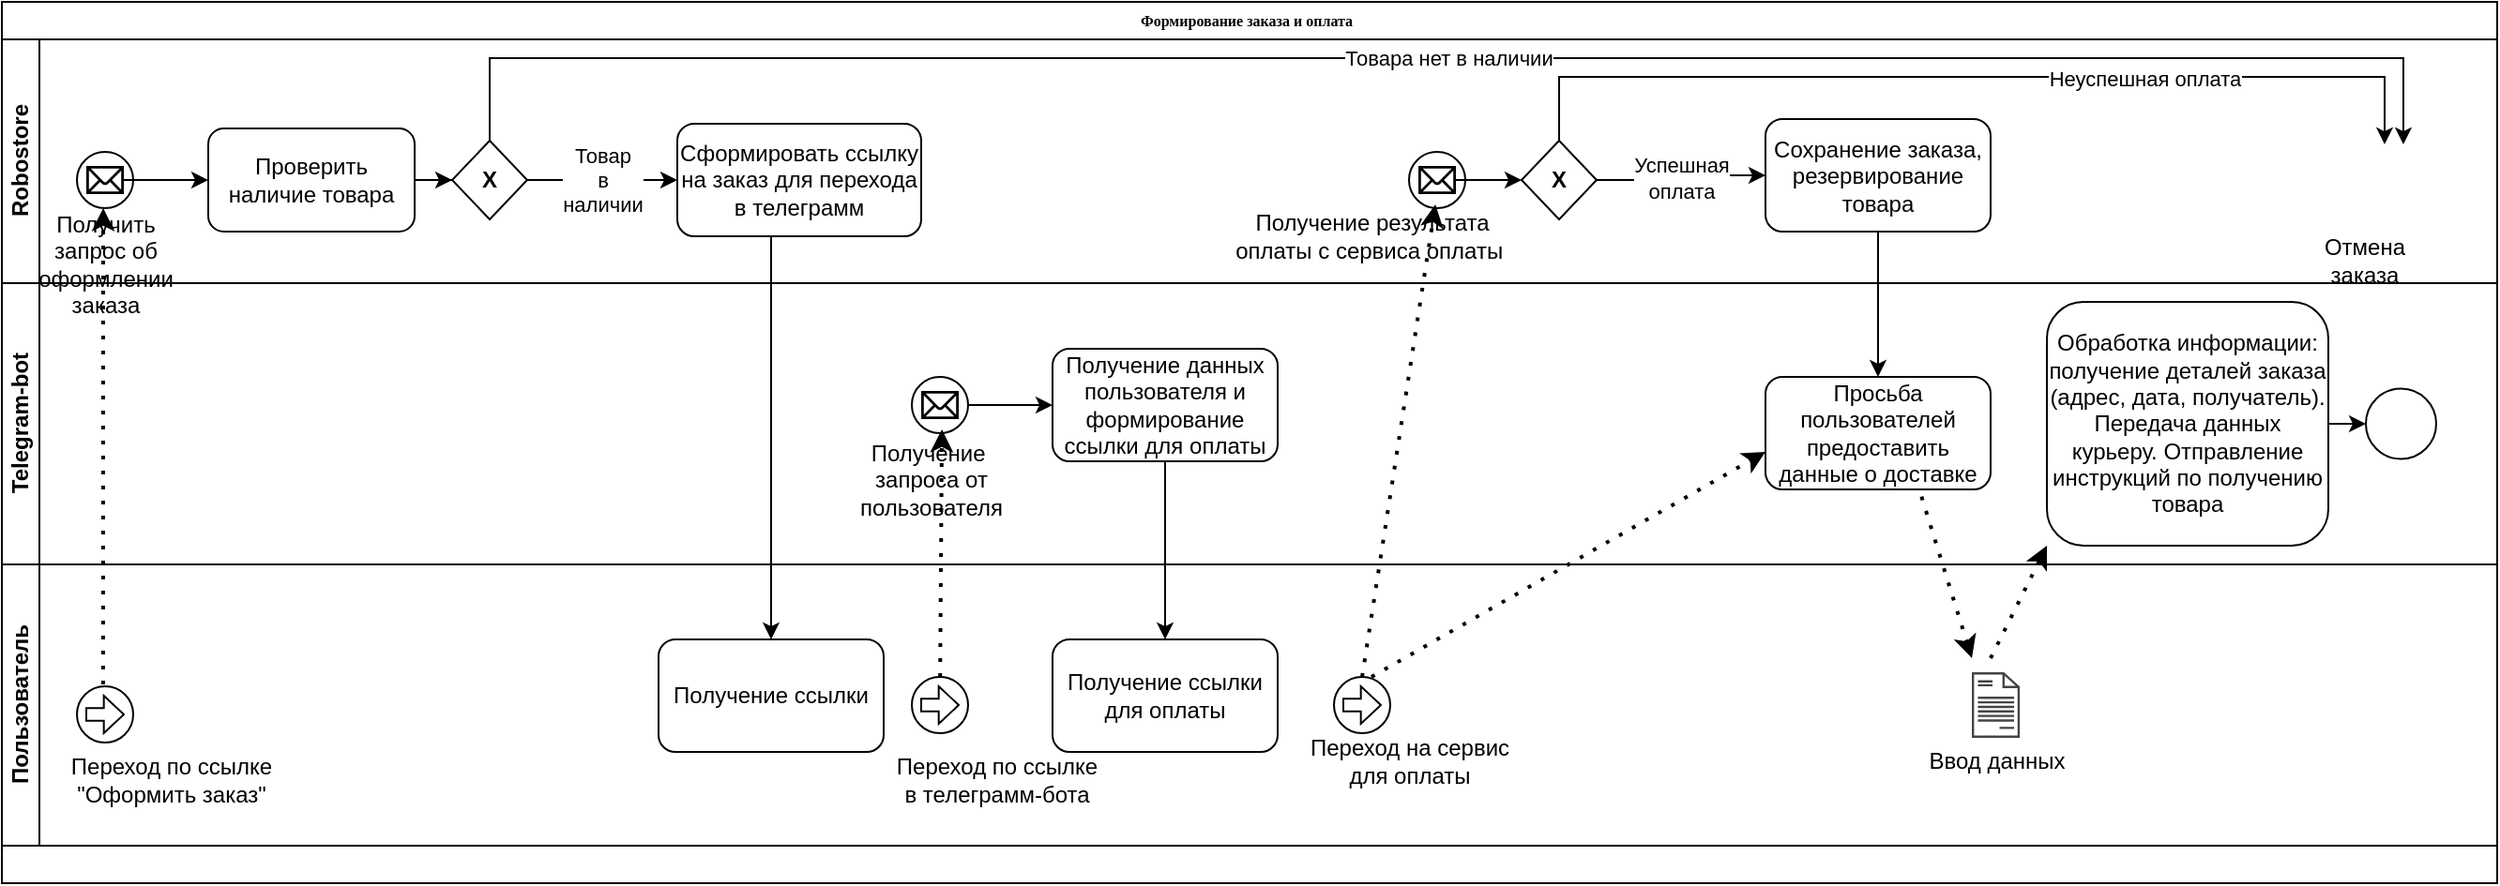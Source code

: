 <mxfile version="13.7.7" type="device"><diagram name="Page-1" id="c7488fd3-1785-93aa-aadb-54a6760d102a"><mxGraphModel dx="1422" dy="794" grid="1" gridSize="10" guides="1" tooltips="1" connect="1" arrows="1" fold="1" page="1" pageScale="1" pageWidth="1100" pageHeight="850" background="#ffffff" math="0" shadow="0"><root><mxCell id="0"/><mxCell id="1" parent="0"/><mxCell id="2b4e8129b02d487f-1" value="Формирование заказа и оплата&amp;nbsp;&amp;nbsp;" style="swimlane;html=1;childLayout=stackLayout;horizontal=1;startSize=20;horizontalStack=0;rounded=0;shadow=0;labelBackgroundColor=none;strokeWidth=1;fontFamily=Verdana;fontSize=8;align=center;" parent="1" vertex="1"><mxGeometry x="150" y="80" width="1330" height="470" as="geometry"/></mxCell><mxCell id="2b4e8129b02d487f-2" value="Robostore" style="swimlane;html=1;startSize=20;horizontal=0;" parent="2b4e8129b02d487f-1" vertex="1"><mxGeometry y="20" width="1330" height="130" as="geometry"/></mxCell><mxCell id="KtdJFyk3A5y2JP_BASc7-2" value="" style="group" vertex="1" connectable="0" parent="2b4e8129b02d487f-2"><mxGeometry x="40" y="60" width="30" height="30" as="geometry"/></mxCell><mxCell id="2b4e8129b02d487f-5" value="" style="ellipse;whiteSpace=wrap;html=1;rounded=0;shadow=0;labelBackgroundColor=none;strokeWidth=1;fontFamily=Verdana;fontSize=8;align=center;" parent="KtdJFyk3A5y2JP_BASc7-2" vertex="1"><mxGeometry width="30" height="30" as="geometry"/></mxCell><mxCell id="KtdJFyk3A5y2JP_BASc7-1" value="" style="shape=mxgraph.signs.tech.mail;html=1;pointerEvents=1;fillColor=#000000;strokeColor=none;verticalLabelPosition=bottom;verticalAlign=top;align=center;" vertex="1" parent="KtdJFyk3A5y2JP_BASc7-2"><mxGeometry x="5" y="7.5" width="20" height="15" as="geometry"/></mxCell><mxCell id="KtdJFyk3A5y2JP_BASc7-10" style="edgeStyle=orthogonalEdgeStyle;rounded=0;orthogonalLoop=1;jettySize=auto;html=1;endArrow=classic;endFill=1;" edge="1" parent="2b4e8129b02d487f-2" source="KtdJFyk3A5y2JP_BASc7-7" target="KtdJFyk3A5y2JP_BASc7-9"><mxGeometry relative="1" as="geometry"/></mxCell><mxCell id="KtdJFyk3A5y2JP_BASc7-7" value="Проверить наличие товара" style="rounded=1;whiteSpace=wrap;html=1;" vertex="1" parent="2b4e8129b02d487f-2"><mxGeometry x="110" y="47.5" width="110" height="55" as="geometry"/></mxCell><mxCell id="KtdJFyk3A5y2JP_BASc7-13" value="Товара нет в наличии" style="edgeStyle=orthogonalEdgeStyle;rounded=0;orthogonalLoop=1;jettySize=auto;html=1;endArrow=classic;endFill=1;" edge="1" parent="2b4e8129b02d487f-2" source="KtdJFyk3A5y2JP_BASc7-9" target="KtdJFyk3A5y2JP_BASc7-11"><mxGeometry relative="1" as="geometry"><Array as="points"><mxPoint x="260" y="10"/><mxPoint x="1280" y="10"/></Array></mxGeometry></mxCell><mxCell id="KtdJFyk3A5y2JP_BASc7-17" value="Товар&lt;br&gt;в&lt;br&gt;наличии" style="edgeStyle=orthogonalEdgeStyle;rounded=0;orthogonalLoop=1;jettySize=auto;html=1;entryX=0;entryY=0.5;entryDx=0;entryDy=0;endArrow=classic;endFill=1;" edge="1" parent="2b4e8129b02d487f-2" source="KtdJFyk3A5y2JP_BASc7-9" target="KtdJFyk3A5y2JP_BASc7-14"><mxGeometry relative="1" as="geometry"/></mxCell><mxCell id="KtdJFyk3A5y2JP_BASc7-9" value="&lt;b&gt;Х&lt;/b&gt;" style="rhombus;whiteSpace=wrap;html=1;container=1;" vertex="1" parent="2b4e8129b02d487f-2"><mxGeometry x="240" y="54" width="40" height="42" as="geometry"/></mxCell><mxCell id="KtdJFyk3A5y2JP_BASc7-14" value="Сформировать ссылку на заказ для перехода в телеграмм" style="rounded=1;whiteSpace=wrap;html=1;" vertex="1" parent="2b4e8129b02d487f-2"><mxGeometry x="360" y="45" width="130" height="60" as="geometry"/></mxCell><mxCell id="KtdJFyk3A5y2JP_BASc7-48" value="" style="group" vertex="1" connectable="0" parent="2b4e8129b02d487f-2"><mxGeometry x="750" y="60" width="30" height="30" as="geometry"/></mxCell><mxCell id="KtdJFyk3A5y2JP_BASc7-49" value="" style="group" vertex="1" connectable="0" parent="KtdJFyk3A5y2JP_BASc7-48"><mxGeometry width="30" height="30" as="geometry"/></mxCell><mxCell id="KtdJFyk3A5y2JP_BASc7-50" value="" style="ellipse;whiteSpace=wrap;html=1;rounded=0;shadow=0;labelBackgroundColor=none;strokeWidth=1;fontFamily=Verdana;fontSize=8;align=center;" vertex="1" parent="KtdJFyk3A5y2JP_BASc7-49"><mxGeometry width="30" height="30" as="geometry"/></mxCell><mxCell id="KtdJFyk3A5y2JP_BASc7-51" value="" style="shape=mxgraph.signs.tech.mail;html=1;pointerEvents=1;fillColor=#000000;strokeColor=none;verticalLabelPosition=bottom;verticalAlign=top;align=center;" vertex="1" parent="KtdJFyk3A5y2JP_BASc7-49"><mxGeometry x="5" y="7.5" width="20" height="15" as="geometry"/></mxCell><mxCell id="KtdJFyk3A5y2JP_BASc7-122" style="edgeStyle=orthogonalEdgeStyle;rounded=0;orthogonalLoop=1;jettySize=auto;html=1;endArrow=classic;endFill=1;" edge="1" parent="2b4e8129b02d487f-2" source="KtdJFyk3A5y2JP_BASc7-120" target="KtdJFyk3A5y2JP_BASc7-11"><mxGeometry relative="1" as="geometry"><Array as="points"><mxPoint x="830" y="20"/><mxPoint x="1270" y="20"/></Array></mxGeometry></mxCell><mxCell id="KtdJFyk3A5y2JP_BASc7-123" value="Неуспешная оплата" style="edgeLabel;html=1;align=center;verticalAlign=middle;resizable=0;points=[];" vertex="1" connectable="0" parent="KtdJFyk3A5y2JP_BASc7-122"><mxGeometry x="0.355" y="-1" relative="1" as="geometry"><mxPoint as="offset"/></mxGeometry></mxCell><mxCell id="KtdJFyk3A5y2JP_BASc7-125" value="Успешная&lt;br&gt;оплата" style="edgeStyle=orthogonalEdgeStyle;rounded=0;orthogonalLoop=1;jettySize=auto;html=1;entryX=0;entryY=0.5;entryDx=0;entryDy=0;endArrow=classic;endFill=1;" edge="1" parent="2b4e8129b02d487f-2" source="KtdJFyk3A5y2JP_BASc7-120" target="KtdJFyk3A5y2JP_BASc7-124"><mxGeometry relative="1" as="geometry"/></mxCell><mxCell id="KtdJFyk3A5y2JP_BASc7-120" value="&lt;b&gt;Х&lt;/b&gt;" style="rhombus;whiteSpace=wrap;html=1;container=1;" vertex="1" parent="2b4e8129b02d487f-2"><mxGeometry x="810" y="54" width="40" height="42" as="geometry"/></mxCell><mxCell id="KtdJFyk3A5y2JP_BASc7-124" value="Сохранение заказа, резервирование товара" style="rounded=1;whiteSpace=wrap;html=1;" vertex="1" parent="2b4e8129b02d487f-2"><mxGeometry x="940" y="42.5" width="120" height="60" as="geometry"/></mxCell><mxCell id="KtdJFyk3A5y2JP_BASc7-11" value="" style="shape=image;html=1;verticalAlign=top;verticalLabelPosition=bottom;labelBackgroundColor=#ffffff;imageAspect=0;aspect=fixed;image=https://cdn2.iconfinder.com/data/icons/font-awesome/1792/dot-circle-o-128.png" vertex="1" parent="2b4e8129b02d487f-2"><mxGeometry x="1251" y="56" width="38" height="38" as="geometry"/></mxCell><mxCell id="KtdJFyk3A5y2JP_BASc7-68" value="Получение результата &lt;br&gt;оплаты с сервиса оплаты&amp;nbsp;" style="text;html=1;align=center;verticalAlign=middle;resizable=0;points=[];autosize=1;" vertex="1" parent="2b4e8129b02d487f-2"><mxGeometry x="650" y="90" width="160" height="30" as="geometry"/></mxCell><mxCell id="KtdJFyk3A5y2JP_BASc7-12" value="Отмена &lt;br&gt;заказа" style="text;html=1;align=center;verticalAlign=middle;resizable=0;points=[];autosize=1;" vertex="1" parent="2b4e8129b02d487f-2"><mxGeometry x="1229" y="102.5" width="60" height="30" as="geometry"/></mxCell><mxCell id="KtdJFyk3A5y2JP_BASc7-4" value="Получить &lt;br&gt;запрос об &lt;br&gt;оформлении &lt;br&gt;заказа" style="text;html=1;align=center;verticalAlign=middle;resizable=0;points=[];autosize=1;" vertex="1" parent="2b4e8129b02d487f-2"><mxGeometry x="10" y="90" width="90" height="60" as="geometry"/></mxCell><mxCell id="KtdJFyk3A5y2JP_BASc7-8" style="edgeStyle=orthogonalEdgeStyle;rounded=0;orthogonalLoop=1;jettySize=auto;html=1;entryX=0;entryY=0.5;entryDx=0;entryDy=0;endArrow=classic;endFill=1;" edge="1" parent="2b4e8129b02d487f-2" source="KtdJFyk3A5y2JP_BASc7-1" target="KtdJFyk3A5y2JP_BASc7-7"><mxGeometry relative="1" as="geometry"/></mxCell><mxCell id="KtdJFyk3A5y2JP_BASc7-121" style="edgeStyle=orthogonalEdgeStyle;rounded=0;orthogonalLoop=1;jettySize=auto;html=1;endArrow=classic;endFill=1;" edge="1" parent="2b4e8129b02d487f-2" source="KtdJFyk3A5y2JP_BASc7-51" target="KtdJFyk3A5y2JP_BASc7-120"><mxGeometry relative="1" as="geometry"/></mxCell><mxCell id="2b4e8129b02d487f-3" value="Telegram-bot" style="swimlane;html=1;startSize=20;horizontal=0;" parent="2b4e8129b02d487f-1" vertex="1"><mxGeometry y="150" width="1330" height="150" as="geometry"><mxRectangle y="170" width="680" height="20" as="alternateBounds"/></mxGeometry></mxCell><mxCell id="KtdJFyk3A5y2JP_BASc7-31" style="edgeStyle=orthogonalEdgeStyle;rounded=0;orthogonalLoop=1;jettySize=auto;html=1;entryX=0;entryY=0.5;entryDx=0;entryDy=0;endArrow=classic;endFill=1;" edge="1" parent="2b4e8129b02d487f-3" source="KtdJFyk3A5y2JP_BASc7-24" target="KtdJFyk3A5y2JP_BASc7-20"><mxGeometry relative="1" as="geometry"/></mxCell><mxCell id="KtdJFyk3A5y2JP_BASc7-134" value="Обработка информации: получение деталей заказа (адрес, дата, получатель). Передача данных курьеру. Отправление инструкций по получению товара" style="rounded=1;whiteSpace=wrap;html=1;" vertex="1" parent="2b4e8129b02d487f-3"><mxGeometry x="1090" y="10" width="150" height="130" as="geometry"/></mxCell><mxCell id="KtdJFyk3A5y2JP_BASc7-20" value="Получение данных пользователя и формирование ссылки для оплаты" style="rounded=1;whiteSpace=wrap;html=1;" vertex="1" parent="2b4e8129b02d487f-3"><mxGeometry x="560" y="35" width="120" height="60" as="geometry"/></mxCell><mxCell id="KtdJFyk3A5y2JP_BASc7-133" value="" style="ellipse;whiteSpace=wrap;html=1;aspect=fixed;" vertex="1" parent="2b4e8129b02d487f-3"><mxGeometry x="1260" y="56.25" width="37.5" height="37.5" as="geometry"/></mxCell><mxCell id="KtdJFyk3A5y2JP_BASc7-128" value="Просьба пользователей предоставить данные о доставке" style="rounded=1;whiteSpace=wrap;html=1;" vertex="1" parent="2b4e8129b02d487f-3"><mxGeometry x="940" y="50" width="120" height="60" as="geometry"/></mxCell><mxCell id="KtdJFyk3A5y2JP_BASc7-29" value="Получение&amp;nbsp;&lt;br&gt;запроса от &lt;br&gt;пользователя" style="text;html=1;align=center;verticalAlign=middle;resizable=0;points=[];autosize=1;" vertex="1" parent="2b4e8129b02d487f-3"><mxGeometry x="450" y="80" width="90" height="50" as="geometry"/></mxCell><mxCell id="KtdJFyk3A5y2JP_BASc7-47" value="" style="group" vertex="1" connectable="0" parent="2b4e8129b02d487f-3"><mxGeometry x="485" y="50" width="30" height="30" as="geometry"/></mxCell><mxCell id="KtdJFyk3A5y2JP_BASc7-46" value="" style="group" vertex="1" connectable="0" parent="KtdJFyk3A5y2JP_BASc7-47"><mxGeometry width="30" height="30" as="geometry"/></mxCell><mxCell id="KtdJFyk3A5y2JP_BASc7-21" value="" style="ellipse;whiteSpace=wrap;html=1;rounded=0;shadow=0;labelBackgroundColor=none;strokeWidth=1;fontFamily=Verdana;fontSize=8;align=center;" vertex="1" parent="KtdJFyk3A5y2JP_BASc7-46"><mxGeometry width="30" height="30" as="geometry"/></mxCell><mxCell id="KtdJFyk3A5y2JP_BASc7-24" value="" style="shape=mxgraph.signs.tech.mail;html=1;pointerEvents=1;fillColor=#000000;strokeColor=none;verticalLabelPosition=bottom;verticalAlign=top;align=center;" vertex="1" parent="KtdJFyk3A5y2JP_BASc7-46"><mxGeometry x="5" y="7.5" width="20" height="15" as="geometry"/></mxCell><mxCell id="KtdJFyk3A5y2JP_BASc7-136" value="" style="endArrow=none;dashed=1;html=1;dashPattern=1 3;strokeWidth=2;entryX=0.683;entryY=1;entryDx=0;entryDy=0;entryPerimeter=0;endFill=0;startArrow=classic;startFill=1;" edge="1" parent="2b4e8129b02d487f-3" target="KtdJFyk3A5y2JP_BASc7-128"><mxGeometry width="50" height="50" relative="1" as="geometry"><mxPoint x="1050" y="200" as="sourcePoint"/><mxPoint x="1090" y="110" as="targetPoint"/></mxGeometry></mxCell><mxCell id="KtdJFyk3A5y2JP_BASc7-138" style="edgeStyle=orthogonalEdgeStyle;rounded=0;orthogonalLoop=1;jettySize=auto;html=1;startArrow=none;startFill=0;endArrow=classic;endFill=1;" edge="1" parent="2b4e8129b02d487f-3" source="KtdJFyk3A5y2JP_BASc7-134" target="KtdJFyk3A5y2JP_BASc7-133"><mxGeometry relative="1" as="geometry"><mxPoint x="1430" y="85" as="targetPoint"/></mxGeometry></mxCell><mxCell id="2b4e8129b02d487f-4" value="Пользователь" style="swimlane;html=1;startSize=20;horizontal=0;" parent="2b4e8129b02d487f-1" vertex="1"><mxGeometry y="300" width="1330" height="150" as="geometry"/></mxCell><mxCell id="KtdJFyk3A5y2JP_BASc7-6" value="" style="endArrow=classic;dashed=1;html=1;dashPattern=1 3;strokeWidth=2;entryX=0.489;entryY=0;entryDx=0;entryDy=0;entryPerimeter=0;endFill=1;" edge="1" parent="2b4e8129b02d487f-4" target="KtdJFyk3A5y2JP_BASc7-4"><mxGeometry width="50" height="50" relative="1" as="geometry"><mxPoint x="54" y="80" as="sourcePoint"/><mxPoint x="120" y="30" as="targetPoint"/></mxGeometry></mxCell><mxCell id="KtdJFyk3A5y2JP_BASc7-38" value="Получение ссылки для оплаты" style="rounded=1;whiteSpace=wrap;html=1;" vertex="1" parent="2b4e8129b02d487f-4"><mxGeometry x="560" y="40" width="120" height="60" as="geometry"/></mxCell><mxCell id="KtdJFyk3A5y2JP_BASc7-18" value="Получение ссылки" style="rounded=1;whiteSpace=wrap;html=1;" vertex="1" parent="2b4e8129b02d487f-4"><mxGeometry x="350" y="40" width="120" height="60" as="geometry"/></mxCell><mxCell id="KtdJFyk3A5y2JP_BASc7-131" value="" style="pointerEvents=1;shadow=0;dashed=0;html=1;strokeColor=none;fillColor=#434445;aspect=fixed;labelPosition=center;verticalLabelPosition=bottom;verticalAlign=top;align=center;outlineConnect=0;shape=mxgraph.vvd.document;" vertex="1" parent="2b4e8129b02d487f-4"><mxGeometry x="1050" y="57.5" width="25.55" height="35" as="geometry"/></mxCell><mxCell id="KtdJFyk3A5y2JP_BASc7-40" value="" style="group" vertex="1" connectable="0" parent="2b4e8129b02d487f-4"><mxGeometry x="485" y="60" width="30" height="30" as="geometry"/></mxCell><mxCell id="KtdJFyk3A5y2JP_BASc7-32" value="" style="ellipse;whiteSpace=wrap;html=1;aspect=fixed;" vertex="1" parent="KtdJFyk3A5y2JP_BASc7-40"><mxGeometry width="30" height="30" as="geometry"/></mxCell><mxCell id="KtdJFyk3A5y2JP_BASc7-36" value="" style="shape=singleArrow;whiteSpace=wrap;html=1;arrowWidth=0.333;arrowSize=0.533;" vertex="1" parent="KtdJFyk3A5y2JP_BASc7-40"><mxGeometry x="5" y="5" width="20" height="20" as="geometry"/></mxCell><mxCell id="KtdJFyk3A5y2JP_BASc7-54" value="" style="group" vertex="1" connectable="0" parent="2b4e8129b02d487f-4"><mxGeometry x="710" y="60" width="30" height="30" as="geometry"/></mxCell><mxCell id="KtdJFyk3A5y2JP_BASc7-52" value="" style="group" vertex="1" connectable="0" parent="KtdJFyk3A5y2JP_BASc7-54"><mxGeometry width="30" height="30" as="geometry"/></mxCell><mxCell id="KtdJFyk3A5y2JP_BASc7-41" value="" style="group" vertex="1" connectable="0" parent="KtdJFyk3A5y2JP_BASc7-52"><mxGeometry width="30" height="30" as="geometry"/></mxCell><mxCell id="KtdJFyk3A5y2JP_BASc7-42" value="" style="ellipse;whiteSpace=wrap;html=1;aspect=fixed;" vertex="1" parent="KtdJFyk3A5y2JP_BASc7-41"><mxGeometry width="30" height="30" as="geometry"/></mxCell><mxCell id="KtdJFyk3A5y2JP_BASc7-43" value="" style="shape=singleArrow;whiteSpace=wrap;html=1;arrowWidth=0.333;arrowSize=0.533;" vertex="1" parent="KtdJFyk3A5y2JP_BASc7-41"><mxGeometry x="5" y="5" width="20" height="20" as="geometry"/></mxCell><mxCell id="KtdJFyk3A5y2JP_BASc7-55" value="" style="group" vertex="1" connectable="0" parent="2b4e8129b02d487f-4"><mxGeometry x="40" y="70" width="30" height="30" as="geometry"/></mxCell><mxCell id="KtdJFyk3A5y2JP_BASc7-56" value="" style="group" vertex="1" connectable="0" parent="KtdJFyk3A5y2JP_BASc7-55"><mxGeometry width="30" height="30" as="geometry"/></mxCell><mxCell id="KtdJFyk3A5y2JP_BASc7-57" value="" style="group" vertex="1" connectable="0" parent="KtdJFyk3A5y2JP_BASc7-56"><mxGeometry width="30" height="30" as="geometry"/></mxCell><mxCell id="KtdJFyk3A5y2JP_BASc7-58" value="" style="ellipse;whiteSpace=wrap;html=1;aspect=fixed;" vertex="1" parent="KtdJFyk3A5y2JP_BASc7-57"><mxGeometry y="-5" width="30" height="30" as="geometry"/></mxCell><mxCell id="KtdJFyk3A5y2JP_BASc7-59" value="" style="shape=singleArrow;whiteSpace=wrap;html=1;arrowWidth=0.333;arrowSize=0.533;" vertex="1" parent="KtdJFyk3A5y2JP_BASc7-57"><mxGeometry x="5" width="20" height="20" as="geometry"/></mxCell><mxCell id="KtdJFyk3A5y2JP_BASc7-66" value="Переход на сервис &lt;br&gt;для оплаты" style="text;html=1;align=center;verticalAlign=middle;resizable=0;points=[];autosize=1;" vertex="1" parent="2b4e8129b02d487f-4"><mxGeometry x="690" y="90" width="120" height="30" as="geometry"/></mxCell><mxCell id="KtdJFyk3A5y2JP_BASc7-132" value="Ввод данных" style="text;html=1;align=center;verticalAlign=middle;resizable=0;points=[];autosize=1;" vertex="1" parent="2b4e8129b02d487f-4"><mxGeometry x="1017.78" y="95" width="90" height="20" as="geometry"/></mxCell><mxCell id="KtdJFyk3A5y2JP_BASc7-63" value="Переход по ссылке&lt;br&gt;&quot;Оформить заказ&quot;" style="text;html=1;align=center;verticalAlign=middle;resizable=0;points=[];autosize=1;" vertex="1" parent="2b4e8129b02d487f-4"><mxGeometry x="30" y="100" width="120" height="30" as="geometry"/></mxCell><mxCell id="KtdJFyk3A5y2JP_BASc7-65" value="Переход по ссылке &lt;br&gt;в телеграмм-бота" style="text;html=1;align=center;verticalAlign=middle;resizable=0;points=[];autosize=1;" vertex="1" parent="2b4e8129b02d487f-4"><mxGeometry x="470" y="100" width="120" height="30" as="geometry"/></mxCell><mxCell id="KtdJFyk3A5y2JP_BASc7-127" value="" style="endArrow=classic;dashed=1;html=1;dashPattern=1 3;strokeWidth=2;endFill=1;" edge="1" parent="2b4e8129b02d487f-4"><mxGeometry width="50" height="50" relative="1" as="geometry"><mxPoint x="730" y="60" as="sourcePoint"/><mxPoint x="940" y="-60" as="targetPoint"/></mxGeometry></mxCell><mxCell id="KtdJFyk3A5y2JP_BASc7-137" value="" style="endArrow=classic;dashed=1;html=1;dashPattern=1 3;strokeWidth=2;entryX=0;entryY=1;entryDx=0;entryDy=0;endFill=1;" edge="1" parent="2b4e8129b02d487f-4" target="KtdJFyk3A5y2JP_BASc7-134"><mxGeometry width="50" height="50" relative="1" as="geometry"><mxPoint x="1060" y="50" as="sourcePoint"/><mxPoint x="1110" as="targetPoint"/></mxGeometry></mxCell><mxCell id="KtdJFyk3A5y2JP_BASc7-19" style="edgeStyle=orthogonalEdgeStyle;rounded=0;orthogonalLoop=1;jettySize=auto;html=1;endArrow=classic;endFill=1;" edge="1" parent="2b4e8129b02d487f-1" source="KtdJFyk3A5y2JP_BASc7-14" target="KtdJFyk3A5y2JP_BASc7-18"><mxGeometry relative="1" as="geometry"><Array as="points"><mxPoint x="410" y="210"/><mxPoint x="410" y="210"/></Array></mxGeometry></mxCell><mxCell id="KtdJFyk3A5y2JP_BASc7-30" value="" style="endArrow=classic;dashed=1;html=1;dashPattern=1 3;strokeWidth=2;entryX=0.567;entryY=-0.04;entryDx=0;entryDy=0;entryPerimeter=0;endFill=1;" edge="1" parent="2b4e8129b02d487f-1" source="KtdJFyk3A5y2JP_BASc7-32" target="KtdJFyk3A5y2JP_BASc7-29"><mxGeometry width="50" height="50" relative="1" as="geometry"><mxPoint x="501" y="400" as="sourcePoint"/><mxPoint x="530" y="350" as="targetPoint"/></mxGeometry></mxCell><mxCell id="KtdJFyk3A5y2JP_BASc7-39" style="edgeStyle=orthogonalEdgeStyle;rounded=0;orthogonalLoop=1;jettySize=auto;html=1;endArrow=classic;endFill=1;" edge="1" parent="2b4e8129b02d487f-1" source="KtdJFyk3A5y2JP_BASc7-20" target="KtdJFyk3A5y2JP_BASc7-38"><mxGeometry relative="1" as="geometry"/></mxCell><mxCell id="KtdJFyk3A5y2JP_BASc7-126" value="" style="endArrow=classic;dashed=1;html=1;dashPattern=1 3;strokeWidth=2;entryX=0.713;entryY=-0.067;entryDx=0;entryDy=0;entryPerimeter=0;endFill=1;exitX=0.5;exitY=0;exitDx=0;exitDy=0;" edge="1" parent="2b4e8129b02d487f-1" source="KtdJFyk3A5y2JP_BASc7-42" target="KtdJFyk3A5y2JP_BASc7-68"><mxGeometry width="50" height="50" relative="1" as="geometry"><mxPoint x="720" y="370" as="sourcePoint"/><mxPoint x="770" y="320" as="targetPoint"/></mxGeometry></mxCell><mxCell id="KtdJFyk3A5y2JP_BASc7-129" style="edgeStyle=orthogonalEdgeStyle;rounded=0;orthogonalLoop=1;jettySize=auto;html=1;entryX=0.5;entryY=0;entryDx=0;entryDy=0;endArrow=classic;endFill=1;" edge="1" parent="2b4e8129b02d487f-1" source="KtdJFyk3A5y2JP_BASc7-124" target="KtdJFyk3A5y2JP_BASc7-128"><mxGeometry relative="1" as="geometry"/></mxCell></root></mxGraphModel></diagram></mxfile>